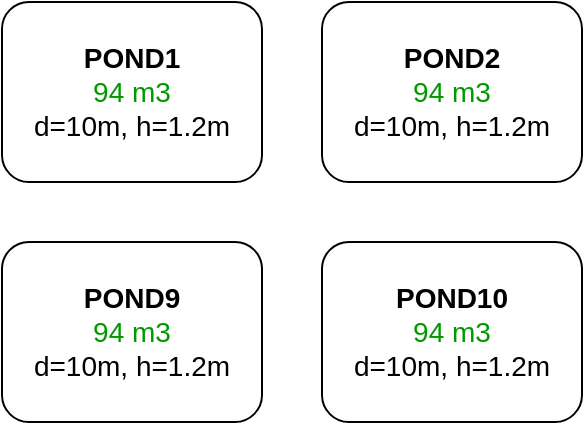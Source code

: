 <mxfile version="28.0.6">
  <diagram name="Page-1" id="jO6NGmC_snZTJSHUfyaC">
    <mxGraphModel dx="1426" dy="783" grid="1" gridSize="10" guides="1" tooltips="1" connect="1" arrows="1" fold="1" page="1" pageScale="1" pageWidth="850" pageHeight="1100" math="0" shadow="0">
      <root>
        <mxCell id="0" />
        <mxCell id="1" parent="0" />
        <mxCell id="IzuPZg_WpuA0A9nUFMuE-1" value="&lt;b&gt;&lt;font style=&quot;font-size: 14px;&quot;&gt;POND1&lt;/font&gt;&lt;/b&gt;&lt;div&gt;&lt;font style=&quot;color: rgb(0, 153, 0); font-size: 14px;&quot;&gt;94 m3&lt;/font&gt;&lt;/div&gt;&lt;div&gt;&lt;font style=&quot;font-size: 14px;&quot;&gt;d=10m, h=1.2m&lt;/font&gt;&lt;/div&gt;" style="rounded=1;whiteSpace=wrap;html=1;" vertex="1" parent="1">
          <mxGeometry x="180" y="150" width="130" height="90" as="geometry" />
        </mxCell>
        <mxCell id="IzuPZg_WpuA0A9nUFMuE-2" value="&lt;b&gt;&lt;font style=&quot;font-size: 14px;&quot;&gt;POND2&lt;/font&gt;&lt;/b&gt;&lt;div&gt;&lt;font style=&quot;color: rgb(0, 153, 0); font-size: 14px;&quot;&gt;94 m3&lt;/font&gt;&lt;/div&gt;&lt;div&gt;&lt;font style=&quot;font-size: 14px;&quot;&gt;d=10m, h=1.2m&lt;/font&gt;&lt;/div&gt;" style="rounded=1;whiteSpace=wrap;html=1;" vertex="1" parent="1">
          <mxGeometry x="340" y="150" width="130" height="90" as="geometry" />
        </mxCell>
        <mxCell id="IzuPZg_WpuA0A9nUFMuE-3" value="&lt;b&gt;&lt;font style=&quot;font-size: 14px;&quot;&gt;POND9&lt;/font&gt;&lt;/b&gt;&lt;div&gt;&lt;font style=&quot;color: rgb(0, 153, 0); font-size: 14px;&quot;&gt;94 m3&lt;/font&gt;&lt;/div&gt;&lt;div&gt;&lt;font style=&quot;font-size: 14px;&quot;&gt;d=10m, h=1.2m&lt;/font&gt;&lt;/div&gt;" style="rounded=1;whiteSpace=wrap;html=1;" vertex="1" parent="1">
          <mxGeometry x="180" y="270" width="130" height="90" as="geometry" />
        </mxCell>
        <mxCell id="IzuPZg_WpuA0A9nUFMuE-4" value="&lt;b&gt;&lt;font style=&quot;font-size: 14px;&quot;&gt;POND10&lt;/font&gt;&lt;/b&gt;&lt;div&gt;&lt;font style=&quot;color: rgb(0, 153, 0); font-size: 14px;&quot;&gt;94 m3&lt;/font&gt;&lt;/div&gt;&lt;div&gt;&lt;font style=&quot;font-size: 14px;&quot;&gt;d=10m, h=1.2m&lt;/font&gt;&lt;/div&gt;" style="rounded=1;whiteSpace=wrap;html=1;" vertex="1" parent="1">
          <mxGeometry x="340" y="270" width="130" height="90" as="geometry" />
        </mxCell>
      </root>
    </mxGraphModel>
  </diagram>
</mxfile>
